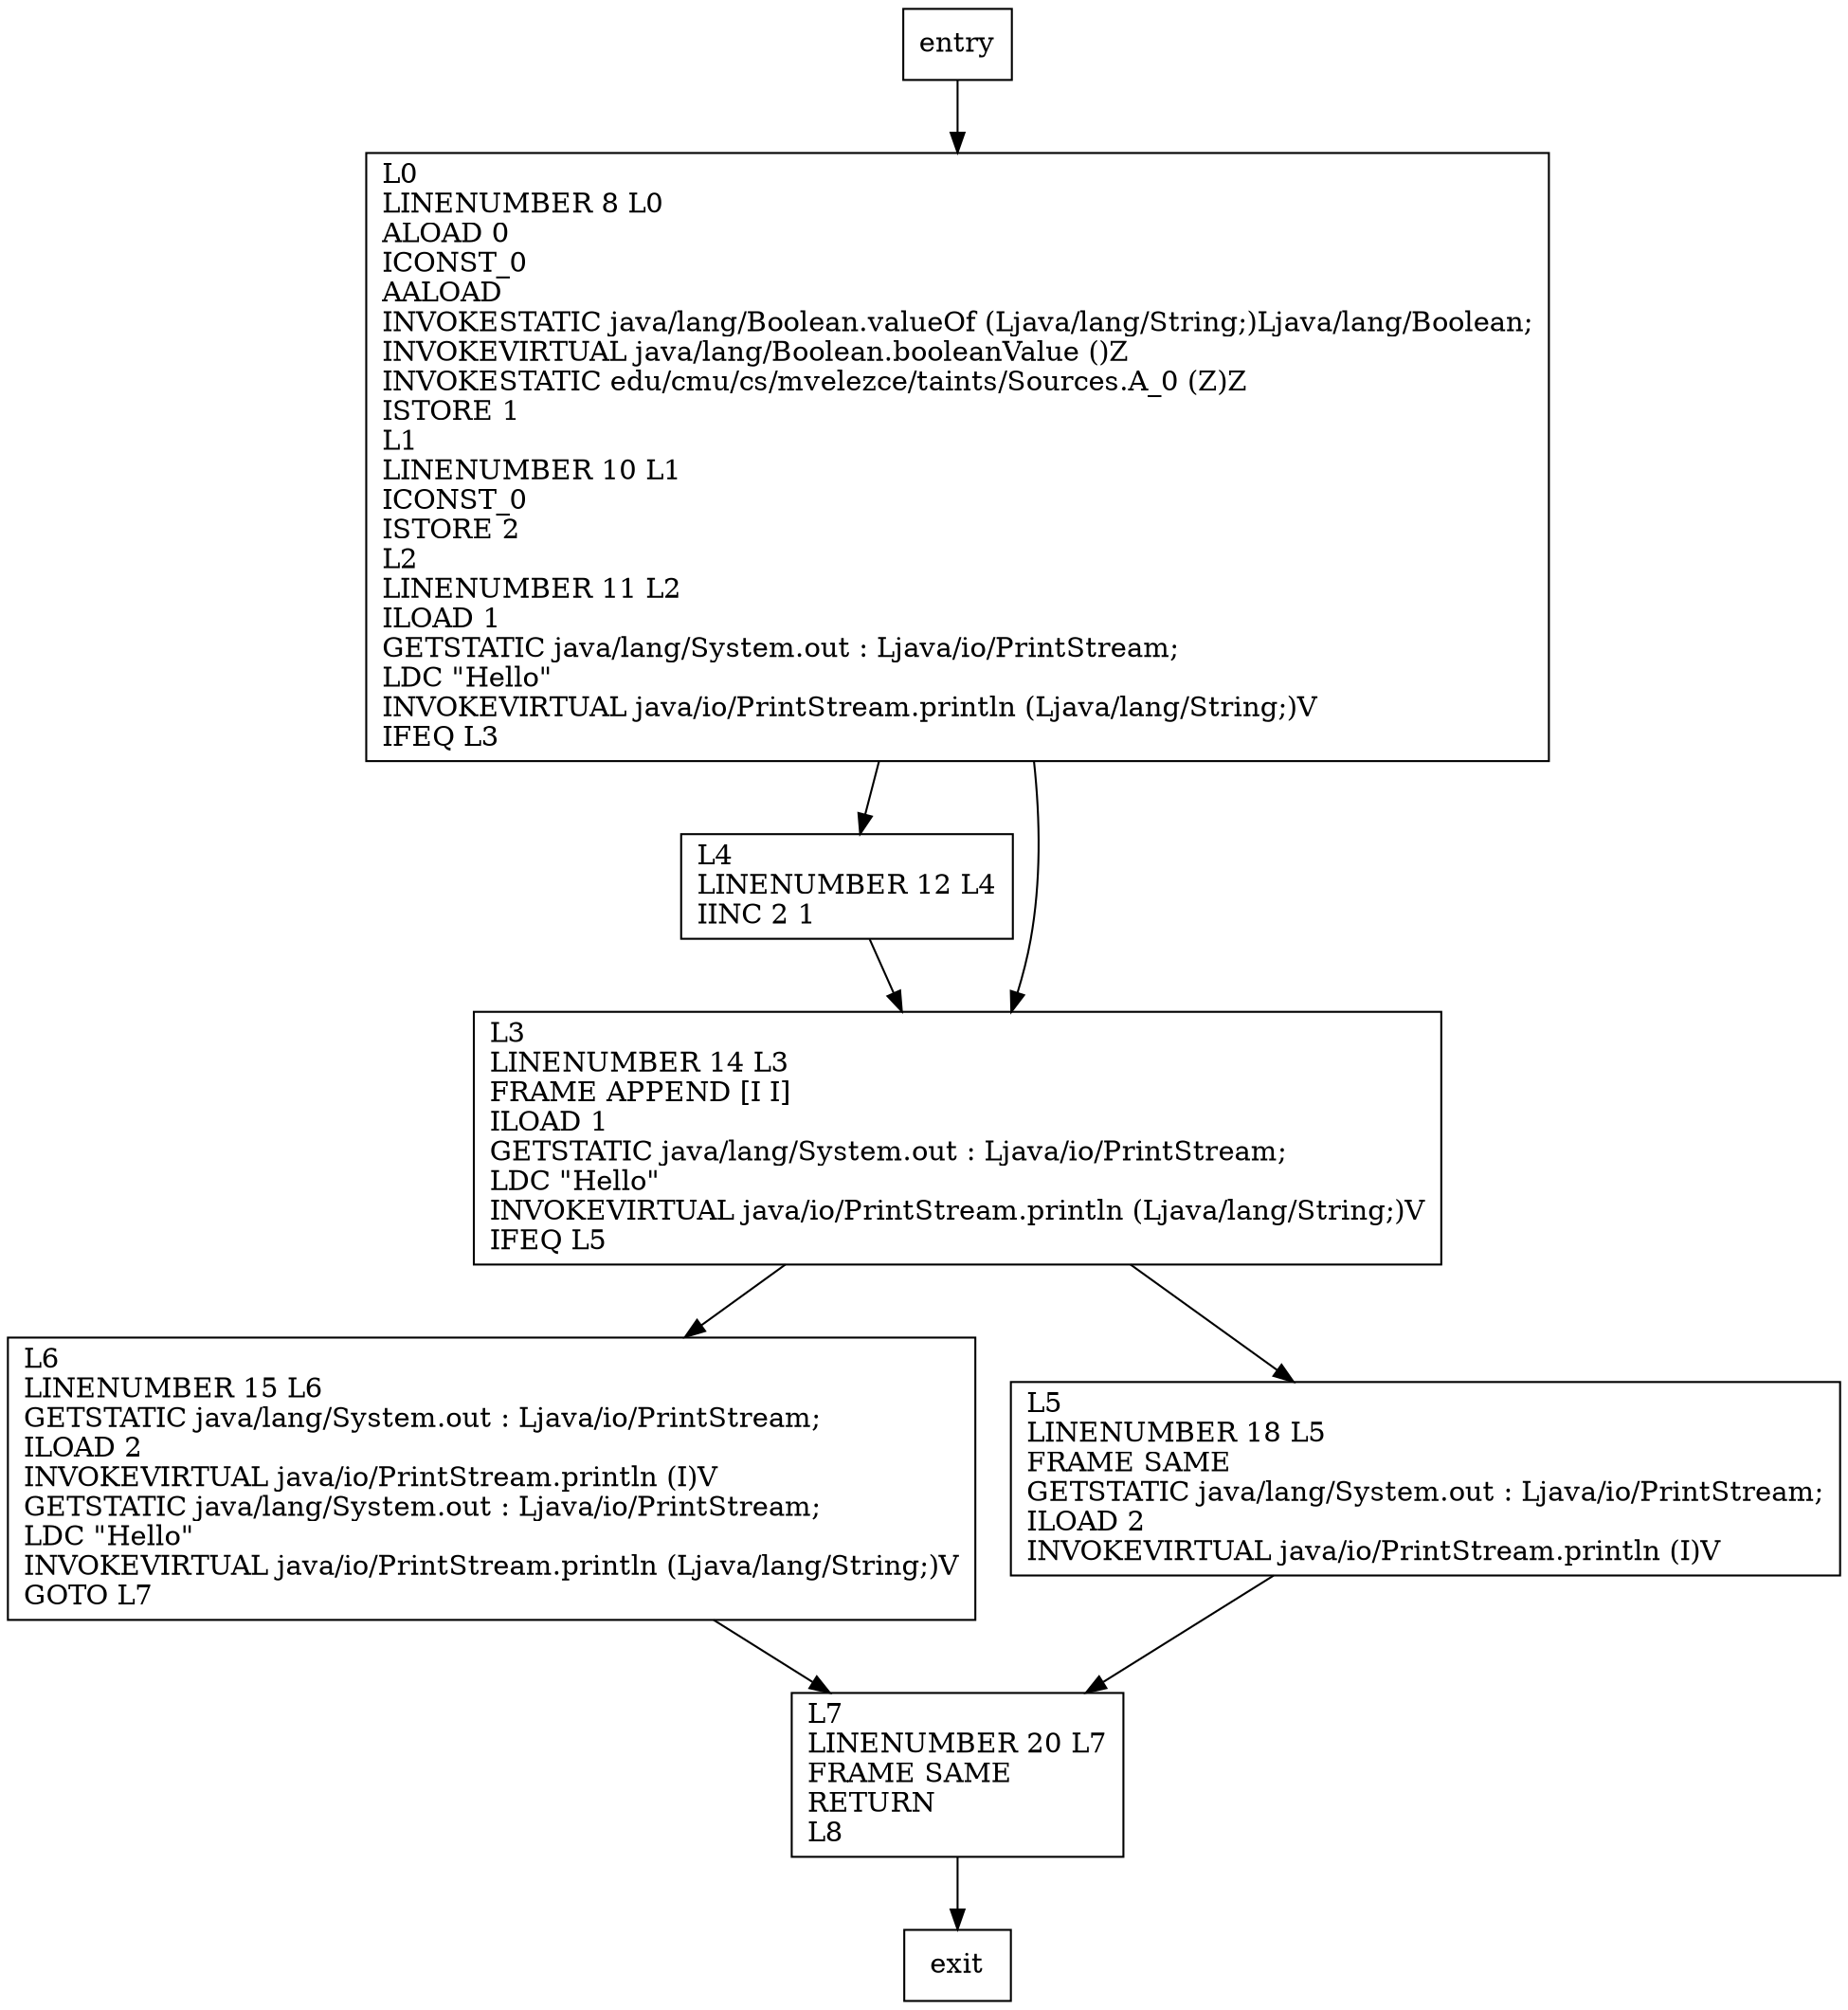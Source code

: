 digraph main {
node [shape=record];
1168079523 [label="L4\lLINENUMBER 12 L4\lIINC 2 1\l"];
1313799195 [label="L0\lLINENUMBER 8 L0\lALOAD 0\lICONST_0\lAALOAD\lINVOKESTATIC java/lang/Boolean.valueOf (Ljava/lang/String;)Ljava/lang/Boolean;\lINVOKEVIRTUAL java/lang/Boolean.booleanValue ()Z\lINVOKESTATIC edu/cmu/cs/mvelezce/taints/Sources.A_0 (Z)Z\lISTORE 1\lL1\lLINENUMBER 10 L1\lICONST_0\lISTORE 2\lL2\lLINENUMBER 11 L2\lILOAD 1\lGETSTATIC java/lang/System.out : Ljava/io/PrintStream;\lLDC \"Hello\"\lINVOKEVIRTUAL java/io/PrintStream.println (Ljava/lang/String;)V\lIFEQ L3\l"];
2093319848 [label="L3\lLINENUMBER 14 L3\lFRAME APPEND [I I]\lILOAD 1\lGETSTATIC java/lang/System.out : Ljava/io/PrintStream;\lLDC \"Hello\"\lINVOKEVIRTUAL java/io/PrintStream.println (Ljava/lang/String;)V\lIFEQ L5\l"];
2052489518 [label="L7\lLINENUMBER 20 L7\lFRAME SAME\lRETURN\lL8\l"];
1151512955 [label="L6\lLINENUMBER 15 L6\lGETSTATIC java/lang/System.out : Ljava/io/PrintStream;\lILOAD 2\lINVOKEVIRTUAL java/io/PrintStream.println (I)V\lGETSTATIC java/lang/System.out : Ljava/io/PrintStream;\lLDC \"Hello\"\lINVOKEVIRTUAL java/io/PrintStream.println (Ljava/lang/String;)V\lGOTO L7\l"];
2109027570 [label="L5\lLINENUMBER 18 L5\lFRAME SAME\lGETSTATIC java/lang/System.out : Ljava/io/PrintStream;\lILOAD 2\lINVOKEVIRTUAL java/io/PrintStream.println (I)V\l"];
entry;
exit;
entry -> 1313799195;
1168079523 -> 2093319848;
1313799195 -> 1168079523;
1313799195 -> 2093319848;
2093319848 -> 1151512955;
2093319848 -> 2109027570;
2052489518 -> exit;
1151512955 -> 2052489518;
2109027570 -> 2052489518;
}
